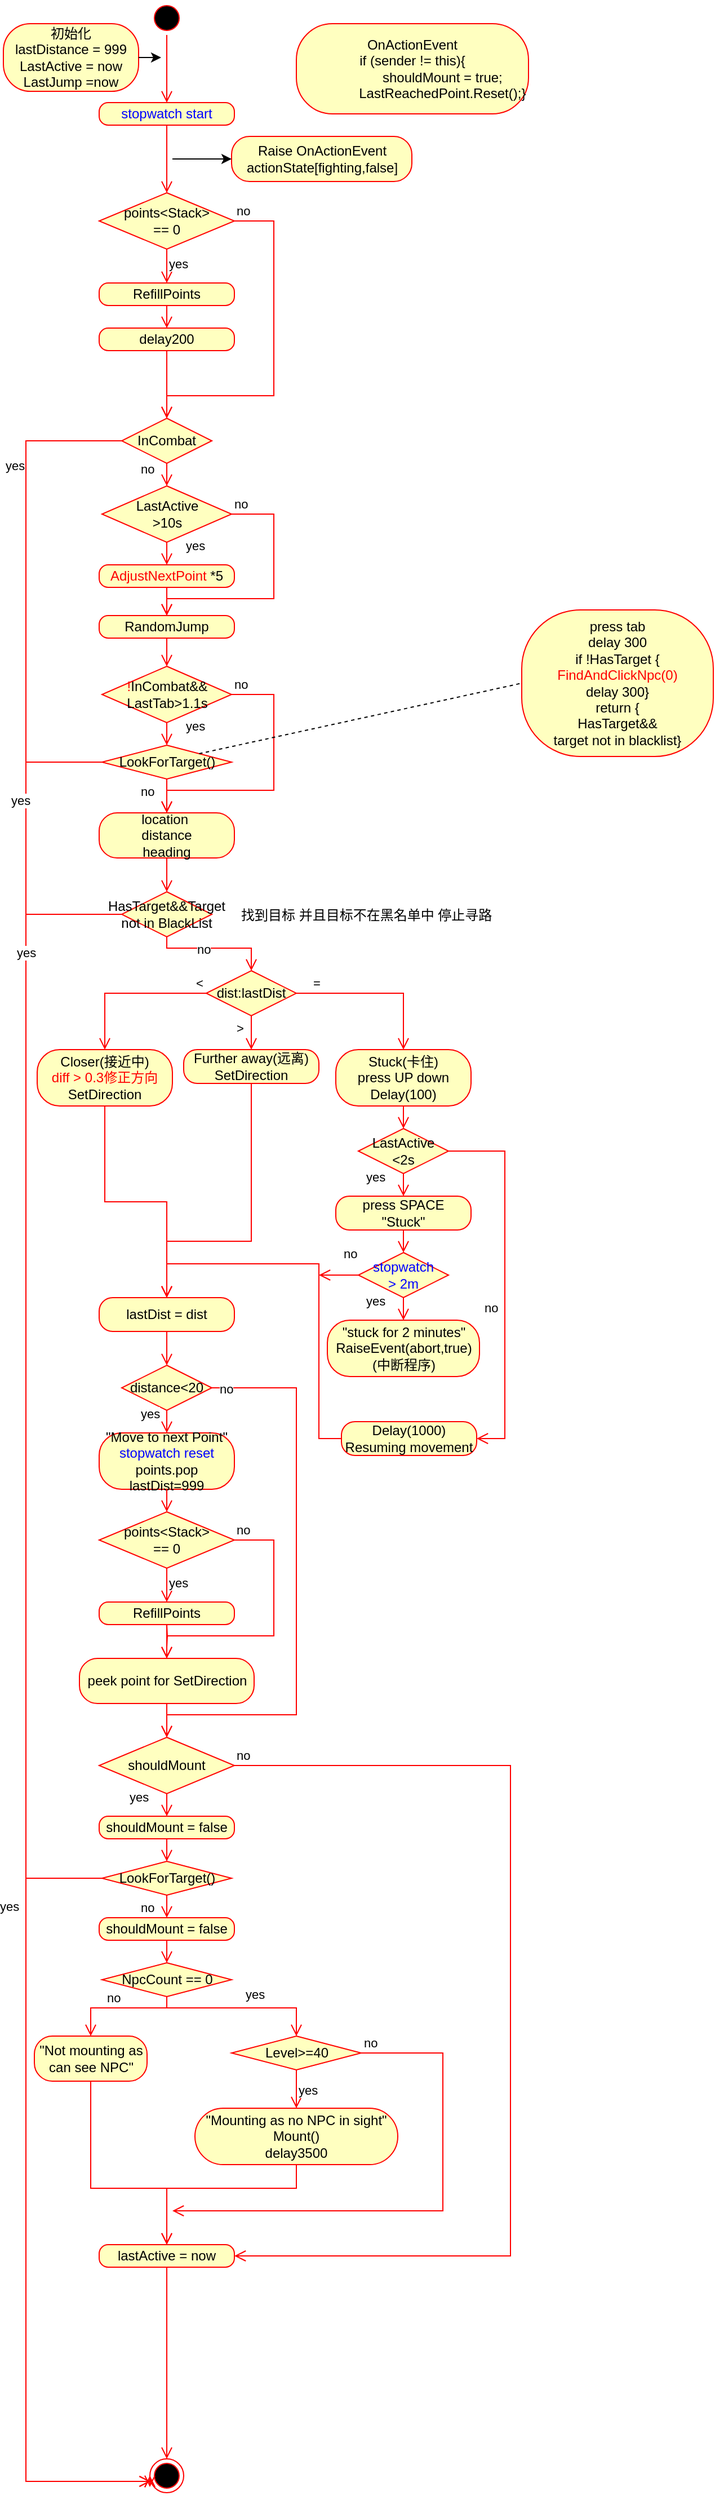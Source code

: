 <mxfile version="20.0.4" type="github">
  <diagram id="ruUxDeCmxzIVBXVWe9Fw" name="Page-1">
    <mxGraphModel dx="1422" dy="1931" grid="1" gridSize="10" guides="1" tooltips="1" connect="1" arrows="1" fold="1" page="1" pageScale="1" pageWidth="827" pageHeight="1169" math="0" shadow="0">
      <root>
        <mxCell id="0" />
        <mxCell id="1" parent="0" />
        <mxCell id="CKXDi1_KfP3rtoAK7Fg_-2" value="" style="ellipse;html=1;shape=startState;fillColor=#000000;strokeColor=#ff0000;" parent="1" vertex="1">
          <mxGeometry x="140" y="-140" width="30" height="30" as="geometry" />
        </mxCell>
        <mxCell id="CKXDi1_KfP3rtoAK7Fg_-3" value="" style="edgeStyle=orthogonalEdgeStyle;html=1;verticalAlign=bottom;endArrow=open;endSize=8;strokeColor=#ff0000;rounded=0;exitX=0.5;exitY=1;exitDx=0;exitDy=0;" parent="1" source="ZnrPJ7wRdeZ2f6bQmehd-1" edge="1">
          <mxGeometry relative="1" as="geometry">
            <mxPoint x="155" y="30" as="targetPoint" />
          </mxGeometry>
        </mxCell>
        <mxCell id="CKXDi1_KfP3rtoAK7Fg_-5" value="Raise&amp;nbsp;OnActionEvent&lt;br&gt;actionState[fighting,false]" style="rounded=1;whiteSpace=wrap;html=1;arcSize=40;fontColor=#000000;fillColor=#ffffc0;strokeColor=#ff0000;" parent="1" vertex="1">
          <mxGeometry x="212.5" y="-20" width="160" height="40" as="geometry" />
        </mxCell>
        <mxCell id="CKXDi1_KfP3rtoAK7Fg_-7" value="points&amp;lt;Stack&amp;gt; &lt;br&gt;== 0" style="rhombus;whiteSpace=wrap;html=1;fillColor=#ffffc0;strokeColor=#ff0000;" parent="1" vertex="1">
          <mxGeometry x="95" y="30" width="120" height="50" as="geometry" />
        </mxCell>
        <mxCell id="CKXDi1_KfP3rtoAK7Fg_-8" value="no" style="edgeStyle=orthogonalEdgeStyle;html=1;align=left;verticalAlign=bottom;endArrow=open;endSize=8;strokeColor=#ff0000;rounded=0;entryX=0.5;entryY=0;entryDx=0;entryDy=0;" parent="1" source="CKXDi1_KfP3rtoAK7Fg_-7" target="CKXDi1_KfP3rtoAK7Fg_-20" edge="1">
          <mxGeometry x="-1" relative="1" as="geometry">
            <mxPoint x="300" y="140" as="targetPoint" />
            <Array as="points">
              <mxPoint x="250" y="55" />
              <mxPoint x="250" y="210" />
              <mxPoint x="155" y="210" />
            </Array>
          </mxGeometry>
        </mxCell>
        <mxCell id="CKXDi1_KfP3rtoAK7Fg_-9" value="yes" style="edgeStyle=orthogonalEdgeStyle;html=1;align=left;verticalAlign=top;endArrow=open;endSize=8;strokeColor=#ff0000;rounded=0;entryX=0.5;entryY=0;entryDx=0;entryDy=0;" parent="1" source="CKXDi1_KfP3rtoAK7Fg_-7" target="CKXDi1_KfP3rtoAK7Fg_-10" edge="1">
          <mxGeometry x="-1" relative="1" as="geometry">
            <mxPoint x="155" y="140" as="targetPoint" />
          </mxGeometry>
        </mxCell>
        <mxCell id="CKXDi1_KfP3rtoAK7Fg_-10" value="RefillPoints" style="rounded=1;whiteSpace=wrap;html=1;arcSize=40;fontColor=#000000;fillColor=#ffffc0;strokeColor=#ff0000;" parent="1" vertex="1">
          <mxGeometry x="95" y="110" width="120" height="20" as="geometry" />
        </mxCell>
        <mxCell id="CKXDi1_KfP3rtoAK7Fg_-15" value="" style="edgeStyle=orthogonalEdgeStyle;html=1;verticalAlign=bottom;endArrow=open;endSize=8;strokeColor=#ff0000;rounded=0;entryX=0.5;entryY=0;entryDx=0;entryDy=0;entryPerimeter=0;exitX=0.5;exitY=1;exitDx=0;exitDy=0;" parent="1" source="ZnrPJ7wRdeZ2f6bQmehd-5" target="CKXDi1_KfP3rtoAK7Fg_-20" edge="1">
          <mxGeometry relative="1" as="geometry">
            <mxPoint x="155" y="220" as="targetPoint" />
            <mxPoint x="155" y="200" as="sourcePoint" />
          </mxGeometry>
        </mxCell>
        <mxCell id="CKXDi1_KfP3rtoAK7Fg_-20" value="InCombat" style="rhombus;whiteSpace=wrap;html=1;fillColor=#ffffc0;strokeColor=#ff0000;" parent="1" vertex="1">
          <mxGeometry x="115" y="230" width="80" height="40" as="geometry" />
        </mxCell>
        <mxCell id="CKXDi1_KfP3rtoAK7Fg_-21" value="no" style="edgeStyle=orthogonalEdgeStyle;html=1;align=left;verticalAlign=bottom;endArrow=open;endSize=8;strokeColor=#ff0000;rounded=0;entryX=0.5;entryY=0;entryDx=0;entryDy=0;" parent="1" source="CKXDi1_KfP3rtoAK7Fg_-20" target="CKXDi1_KfP3rtoAK7Fg_-24" edge="1">
          <mxGeometry x="0.333" y="-25" relative="1" as="geometry">
            <mxPoint x="290" y="330" as="targetPoint" />
            <Array as="points" />
            <mxPoint as="offset" />
          </mxGeometry>
        </mxCell>
        <mxCell id="CKXDi1_KfP3rtoAK7Fg_-22" value="yes" style="edgeStyle=orthogonalEdgeStyle;html=1;align=left;verticalAlign=top;endArrow=open;endSize=8;strokeColor=#ff0000;rounded=0;exitX=0;exitY=0.5;exitDx=0;exitDy=0;" parent="1" source="CKXDi1_KfP3rtoAK7Fg_-20" target="CKXDi1_KfP3rtoAK7Fg_-23" edge="1">
          <mxGeometry x="-0.907" y="-20" relative="1" as="geometry">
            <mxPoint x="50" y="230" as="targetPoint" />
            <Array as="points">
              <mxPoint x="30" y="250" />
              <mxPoint x="30" y="2060" />
            </Array>
            <mxPoint as="offset" />
          </mxGeometry>
        </mxCell>
        <mxCell id="CKXDi1_KfP3rtoAK7Fg_-23" value="" style="ellipse;html=1;shape=endState;fillColor=#000000;strokeColor=#ff0000;" parent="1" vertex="1">
          <mxGeometry x="140" y="2040" width="30" height="30" as="geometry" />
        </mxCell>
        <mxCell id="CKXDi1_KfP3rtoAK7Fg_-24" value="LastActive&lt;br&gt;&amp;gt;10s" style="rhombus;whiteSpace=wrap;html=1;fillColor=#ffffc0;strokeColor=#ff0000;" parent="1" vertex="1">
          <mxGeometry x="97.5" y="290" width="115" height="50" as="geometry" />
        </mxCell>
        <mxCell id="CKXDi1_KfP3rtoAK7Fg_-27" value="&lt;font color=&quot;#ff0000&quot;&gt;AdjustNextPoint&lt;/font&gt; *5" style="rounded=1;whiteSpace=wrap;html=1;arcSize=40;fontColor=#000000;fillColor=#ffffc0;strokeColor=#ff0000;" parent="1" vertex="1">
          <mxGeometry x="95" y="360" width="120" height="20" as="geometry" />
        </mxCell>
        <mxCell id="CKXDi1_KfP3rtoAK7Fg_-29" value="RandomJump" style="rounded=1;whiteSpace=wrap;html=1;arcSize=40;fontColor=#000000;fillColor=#ffffc0;strokeColor=#ff0000;" parent="1" vertex="1">
          <mxGeometry x="95" y="405" width="120" height="20" as="geometry" />
        </mxCell>
        <mxCell id="CKXDi1_KfP3rtoAK7Fg_-30" value="" style="edgeStyle=orthogonalEdgeStyle;html=1;verticalAlign=bottom;endArrow=open;endSize=8;strokeColor=#ff0000;rounded=0;entryX=0.5;entryY=0;entryDx=0;entryDy=0;exitX=0.5;exitY=1;exitDx=0;exitDy=0;" parent="1" source="CKXDi1_KfP3rtoAK7Fg_-27" target="CKXDi1_KfP3rtoAK7Fg_-29" edge="1">
          <mxGeometry relative="1" as="geometry">
            <mxPoint x="165" y="370" as="targetPoint" />
            <mxPoint x="165" y="350" as="sourcePoint" />
          </mxGeometry>
        </mxCell>
        <mxCell id="CKXDi1_KfP3rtoAK7Fg_-31" value="&lt;font color=&quot;#ff0000&quot;&gt;!&lt;/font&gt;InCombat&amp;amp;&amp;amp;&lt;br&gt;LastTab&amp;gt;1.1s" style="rhombus;whiteSpace=wrap;html=1;fillColor=#ffffc0;strokeColor=#ff0000;" parent="1" vertex="1">
          <mxGeometry x="97.5" y="450" width="115" height="50" as="geometry" />
        </mxCell>
        <mxCell id="CKXDi1_KfP3rtoAK7Fg_-33" value="" style="edgeStyle=orthogonalEdgeStyle;html=1;verticalAlign=bottom;endArrow=open;endSize=8;strokeColor=#ff0000;rounded=0;entryX=0.5;entryY=0;entryDx=0;entryDy=0;exitX=0.5;exitY=1;exitDx=0;exitDy=0;" parent="1" source="CKXDi1_KfP3rtoAK7Fg_-29" target="CKXDi1_KfP3rtoAK7Fg_-31" edge="1">
          <mxGeometry relative="1" as="geometry">
            <mxPoint x="165" y="415" as="targetPoint" />
            <mxPoint x="165" y="390" as="sourcePoint" />
          </mxGeometry>
        </mxCell>
        <mxCell id="CKXDi1_KfP3rtoAK7Fg_-35" value="HasTarget&amp;amp;&amp;amp;Target not in BlackList" style="rhombus;whiteSpace=wrap;html=1;fillColor=#ffffc0;strokeColor=#ff0000;" parent="1" vertex="1">
          <mxGeometry x="115" y="650" width="80" height="40" as="geometry" />
        </mxCell>
        <mxCell id="CKXDi1_KfP3rtoAK7Fg_-36" value="yes" style="edgeStyle=orthogonalEdgeStyle;html=1;align=left;verticalAlign=top;endArrow=open;endSize=8;strokeColor=#ff0000;rounded=0;exitX=0;exitY=0.5;exitDx=0;exitDy=0;entryX=0;entryY=0.5;entryDx=0;entryDy=0;" parent="1" source="CKXDi1_KfP3rtoAK7Fg_-35" target="CKXDi1_KfP3rtoAK7Fg_-23" edge="1">
          <mxGeometry x="-0.867" y="-10" relative="1" as="geometry">
            <mxPoint x="140" y="805" as="targetPoint" />
            <mxPoint x="125" y="250" as="sourcePoint" />
            <Array as="points">
              <mxPoint x="30" y="670" />
              <mxPoint x="30" y="2060" />
              <mxPoint x="140" y="2060" />
            </Array>
            <mxPoint as="offset" />
          </mxGeometry>
        </mxCell>
        <mxCell id="CKXDi1_KfP3rtoAK7Fg_-37" value="no" style="edgeStyle=orthogonalEdgeStyle;html=1;align=left;verticalAlign=bottom;endArrow=open;endSize=8;strokeColor=#ff0000;rounded=0;exitX=0.5;exitY=1;exitDx=0;exitDy=0;entryX=0.5;entryY=0;entryDx=0;entryDy=0;" parent="1" source="CKXDi1_KfP3rtoAK7Fg_-35" target="CKXDi1_KfP3rtoAK7Fg_-47" edge="1">
          <mxGeometry x="-0.333" y="-10" relative="1" as="geometry">
            <mxPoint x="230" y="710" as="targetPoint" />
            <mxPoint x="225" y="135" as="sourcePoint" />
            <Array as="points">
              <mxPoint x="155" y="700" />
              <mxPoint x="230" y="700" />
            </Array>
            <mxPoint as="offset" />
          </mxGeometry>
        </mxCell>
        <mxCell id="CKXDi1_KfP3rtoAK7Fg_-38" value="location&amp;nbsp;&lt;br&gt;distance&lt;br&gt;heading" style="rounded=1;whiteSpace=wrap;html=1;arcSize=40;fontColor=#000000;fillColor=#ffffc0;strokeColor=#ff0000;" parent="1" vertex="1">
          <mxGeometry x="95" y="580" width="120" height="40" as="geometry" />
        </mxCell>
        <mxCell id="CKXDi1_KfP3rtoAK7Fg_-40" value="" style="edgeStyle=orthogonalEdgeStyle;html=1;verticalAlign=bottom;endArrow=open;endSize=8;strokeColor=#ff0000;rounded=0;entryX=0.5;entryY=0;entryDx=0;entryDy=0;exitX=0.5;exitY=1;exitDx=0;exitDy=0;" parent="1" source="CKXDi1_KfP3rtoAK7Fg_-38" target="CKXDi1_KfP3rtoAK7Fg_-35" edge="1">
          <mxGeometry relative="1" as="geometry">
            <mxPoint x="175" y="540" as="targetPoint" />
            <mxPoint x="175" y="520" as="sourcePoint" />
          </mxGeometry>
        </mxCell>
        <mxCell id="CKXDi1_KfP3rtoAK7Fg_-41" value="" style="endArrow=classic;html=1;rounded=0;entryX=0;entryY=0.5;entryDx=0;entryDy=0;" parent="1" target="CKXDi1_KfP3rtoAK7Fg_-5" edge="1">
          <mxGeometry width="50" height="50" relative="1" as="geometry">
            <mxPoint x="160" as="sourcePoint" />
            <mxPoint x="560" y="100" as="targetPoint" />
            <Array as="points">
              <mxPoint x="170" />
            </Array>
          </mxGeometry>
        </mxCell>
        <mxCell id="CKXDi1_KfP3rtoAK7Fg_-42" value="初始化&lt;br&gt;lastDistance = 999&lt;br&gt;LastActive = now&lt;br&gt;LastJump =now" style="rounded=1;whiteSpace=wrap;html=1;arcSize=40;fontColor=#000000;fillColor=#ffffc0;strokeColor=#ff0000;" parent="1" vertex="1">
          <mxGeometry x="10" y="-120" width="120" height="60" as="geometry" />
        </mxCell>
        <mxCell id="CKXDi1_KfP3rtoAK7Fg_-43" value="" style="endArrow=classic;html=1;rounded=0;exitX=1;exitY=0.5;exitDx=0;exitDy=0;" parent="1" source="CKXDi1_KfP3rtoAK7Fg_-42" edge="1">
          <mxGeometry width="50" height="50" relative="1" as="geometry">
            <mxPoint x="170" as="sourcePoint" />
            <mxPoint x="150" y="-90" as="targetPoint" />
          </mxGeometry>
        </mxCell>
        <mxCell id="CKXDi1_KfP3rtoAK7Fg_-44" value="Further away(远离)&lt;br&gt;SetDirection" style="rounded=1;whiteSpace=wrap;html=1;arcSize=40;fontColor=#000000;fillColor=#ffffc0;strokeColor=#ff0000;" parent="1" vertex="1">
          <mxGeometry x="170" y="790" width="120" height="30" as="geometry" />
        </mxCell>
        <mxCell id="CKXDi1_KfP3rtoAK7Fg_-47" value="dist:lastDist" style="rhombus;whiteSpace=wrap;html=1;fillColor=#ffffc0;strokeColor=#ff0000;" parent="1" vertex="1">
          <mxGeometry x="190" y="720" width="80" height="40" as="geometry" />
        </mxCell>
        <mxCell id="CKXDi1_KfP3rtoAK7Fg_-48" value="&amp;gt;" style="edgeStyle=orthogonalEdgeStyle;html=1;align=left;verticalAlign=bottom;endArrow=open;endSize=8;strokeColor=#ff0000;rounded=0;exitX=0.5;exitY=1;exitDx=0;exitDy=0;" parent="1" source="CKXDi1_KfP3rtoAK7Fg_-47" edge="1">
          <mxGeometry x="0.333" y="-15" relative="1" as="geometry">
            <mxPoint x="230" y="790" as="targetPoint" />
            <mxPoint x="240" y="700" as="sourcePoint" />
            <Array as="points">
              <mxPoint x="230" y="790" />
              <mxPoint x="230" y="790" />
            </Array>
            <mxPoint as="offset" />
          </mxGeometry>
        </mxCell>
        <mxCell id="CKXDi1_KfP3rtoAK7Fg_-49" value="=" style="edgeStyle=orthogonalEdgeStyle;html=1;align=left;verticalAlign=bottom;endArrow=open;endSize=8;strokeColor=#ff0000;rounded=0;exitX=1;exitY=0.5;exitDx=0;exitDy=0;entryX=0.5;entryY=0;entryDx=0;entryDy=0;" parent="1" source="CKXDi1_KfP3rtoAK7Fg_-47" target="CKXDi1_KfP3rtoAK7Fg_-51" edge="1">
          <mxGeometry x="-0.818" relative="1" as="geometry">
            <mxPoint x="315" y="840" as="targetPoint" />
            <mxPoint x="240" y="770" as="sourcePoint" />
            <Array as="points">
              <mxPoint x="365" y="740" />
            </Array>
            <mxPoint as="offset" />
          </mxGeometry>
        </mxCell>
        <mxCell id="CKXDi1_KfP3rtoAK7Fg_-51" value="Stuck(卡住)&lt;br&gt;press UP down&lt;br&gt;Delay(100)" style="rounded=1;whiteSpace=wrap;html=1;arcSize=40;fontColor=#000000;fillColor=#ffffc0;strokeColor=#ff0000;" parent="1" vertex="1">
          <mxGeometry x="305" y="790" width="120" height="50" as="geometry" />
        </mxCell>
        <mxCell id="CKXDi1_KfP3rtoAK7Fg_-52" value="LastActive&lt;br&gt;&amp;lt;2s" style="rhombus;whiteSpace=wrap;html=1;fillColor=#ffffc0;strokeColor=#ff0000;" parent="1" vertex="1">
          <mxGeometry x="325" y="860" width="80" height="40" as="geometry" />
        </mxCell>
        <mxCell id="CKXDi1_KfP3rtoAK7Fg_-54" value="yes" style="edgeStyle=orthogonalEdgeStyle;html=1;align=left;verticalAlign=top;endArrow=open;endSize=8;strokeColor=#ff0000;rounded=0;exitX=0.5;exitY=1;exitDx=0;exitDy=0;entryX=0.5;entryY=0;entryDx=0;entryDy=0;" parent="1" source="CKXDi1_KfP3rtoAK7Fg_-52" target="CKXDi1_KfP3rtoAK7Fg_-55" edge="1">
          <mxGeometry x="-1" y="-36" relative="1" as="geometry">
            <mxPoint x="225" y="1065" as="targetPoint" />
            <mxPoint x="200" y="680" as="sourcePoint" />
            <Array as="points" />
            <mxPoint x="1" y="-10" as="offset" />
          </mxGeometry>
        </mxCell>
        <mxCell id="CKXDi1_KfP3rtoAK7Fg_-55" value="press SPACE&lt;br&gt;&quot;Stuck&quot;" style="rounded=1;whiteSpace=wrap;html=1;arcSize=40;fontColor=#000000;fillColor=#ffffc0;strokeColor=#ff0000;" parent="1" vertex="1">
          <mxGeometry x="305" y="920" width="120" height="30" as="geometry" />
        </mxCell>
        <mxCell id="CKXDi1_KfP3rtoAK7Fg_-57" value="Delay(1000)&lt;br&gt;Resuming movement" style="rounded=1;whiteSpace=wrap;html=1;arcSize=40;fontColor=#000000;fillColor=#ffffc0;strokeColor=#ff0000;" parent="1" vertex="1">
          <mxGeometry x="310" y="1120" width="120" height="30" as="geometry" />
        </mxCell>
        <mxCell id="CKXDi1_KfP3rtoAK7Fg_-58" value="no" style="edgeStyle=orthogonalEdgeStyle;html=1;align=left;verticalAlign=bottom;endArrow=open;endSize=8;strokeColor=#ff0000;rounded=0;entryX=1;entryY=0.5;entryDx=0;entryDy=0;exitX=1;exitY=0.5;exitDx=0;exitDy=0;" parent="1" source="CKXDi1_KfP3rtoAK7Fg_-52" target="CKXDi1_KfP3rtoAK7Fg_-57" edge="1">
          <mxGeometry x="0.198" y="-20" relative="1" as="geometry">
            <mxPoint x="455" y="970" as="targetPoint" />
            <mxPoint x="410" y="880" as="sourcePoint" />
            <Array as="points">
              <mxPoint x="455" y="880" />
              <mxPoint x="455" y="1135" />
            </Array>
            <mxPoint as="offset" />
          </mxGeometry>
        </mxCell>
        <mxCell id="CKXDi1_KfP3rtoAK7Fg_-59" value="&amp;lt;" style="edgeStyle=orthogonalEdgeStyle;html=1;align=left;verticalAlign=bottom;endArrow=open;endSize=8;strokeColor=#ff0000;rounded=0;exitX=0;exitY=0.5;exitDx=0;exitDy=0;entryX=0.5;entryY=0;entryDx=0;entryDy=0;" parent="1" source="CKXDi1_KfP3rtoAK7Fg_-47" target="CKXDi1_KfP3rtoAK7Fg_-60" edge="1">
          <mxGeometry x="-0.844" relative="1" as="geometry">
            <mxPoint x="120" y="780" as="targetPoint" />
            <mxPoint x="280" y="750" as="sourcePoint" />
            <Array as="points">
              <mxPoint x="100" y="740" />
            </Array>
            <mxPoint as="offset" />
          </mxGeometry>
        </mxCell>
        <mxCell id="CKXDi1_KfP3rtoAK7Fg_-60" value="Closer(接近中)&lt;br&gt;&lt;font color=&quot;#ff0000&quot;&gt;diff &amp;gt; 0.3修正方向&lt;/font&gt;&lt;br&gt;SetDirection" style="rounded=1;whiteSpace=wrap;html=1;arcSize=40;fontColor=#000000;fillColor=#ffffc0;strokeColor=#ff0000;" parent="1" vertex="1">
          <mxGeometry x="40" y="790" width="120" height="50" as="geometry" />
        </mxCell>
        <mxCell id="CKXDi1_KfP3rtoAK7Fg_-61" value="lastDist =&amp;nbsp;dist" style="rounded=1;whiteSpace=wrap;html=1;arcSize=40;fontColor=#000000;fillColor=#ffffc0;strokeColor=#ff0000;" parent="1" vertex="1">
          <mxGeometry x="95" y="1010" width="120" height="30" as="geometry" />
        </mxCell>
        <mxCell id="CKXDi1_KfP3rtoAK7Fg_-64" value="" style="edgeStyle=orthogonalEdgeStyle;html=1;verticalAlign=bottom;endArrow=open;endSize=8;strokeColor=#ff0000;rounded=0;fontColor=#FF0000;exitX=0.5;exitY=1;exitDx=0;exitDy=0;entryX=0.5;entryY=0;entryDx=0;entryDy=0;" parent="1" source="CKXDi1_KfP3rtoAK7Fg_-60" target="CKXDi1_KfP3rtoAK7Fg_-61" edge="1">
          <mxGeometry relative="1" as="geometry">
            <mxPoint x="340" y="1140" as="targetPoint" />
            <mxPoint x="340" y="1070" as="sourcePoint" />
          </mxGeometry>
        </mxCell>
        <mxCell id="CKXDi1_KfP3rtoAK7Fg_-65" value="" style="edgeStyle=orthogonalEdgeStyle;html=1;verticalAlign=bottom;endArrow=open;endSize=8;strokeColor=#ff0000;rounded=0;fontColor=#FF0000;exitX=0.5;exitY=1;exitDx=0;exitDy=0;entryX=0.5;entryY=0;entryDx=0;entryDy=0;" parent="1" source="CKXDi1_KfP3rtoAK7Fg_-44" target="CKXDi1_KfP3rtoAK7Fg_-61" edge="1">
          <mxGeometry relative="1" as="geometry">
            <mxPoint x="350" y="1150" as="targetPoint" />
            <mxPoint x="350" y="1080" as="sourcePoint" />
            <Array as="points">
              <mxPoint x="230" y="960" />
              <mxPoint x="155" y="960" />
            </Array>
          </mxGeometry>
        </mxCell>
        <mxCell id="CKXDi1_KfP3rtoAK7Fg_-66" value="" style="edgeStyle=orthogonalEdgeStyle;html=1;verticalAlign=bottom;endArrow=open;endSize=8;strokeColor=#ff0000;rounded=0;fontColor=#FF0000;exitX=0;exitY=0.5;exitDx=0;exitDy=0;" parent="1" source="CKXDi1_KfP3rtoAK7Fg_-57" target="CKXDi1_KfP3rtoAK7Fg_-61" edge="1">
          <mxGeometry relative="1" as="geometry">
            <mxPoint x="170" y="980" as="targetPoint" />
            <mxPoint x="360" y="1090" as="sourcePoint" />
            <Array as="points">
              <mxPoint x="290" y="1135" />
              <mxPoint x="290" y="980" />
              <mxPoint x="155" y="980" />
            </Array>
          </mxGeometry>
        </mxCell>
        <mxCell id="CKXDi1_KfP3rtoAK7Fg_-68" value="&quot;Move to next Point&quot;&lt;br&gt;&lt;font color=&quot;#0000ff&quot;&gt;stopwatch reset&lt;/font&gt;&lt;br&gt;points.pop&lt;br&gt;lastDist=999" style="rounded=1;whiteSpace=wrap;html=1;arcSize=40;fontColor=#000000;fillColor=#ffffc0;strokeColor=#ff0000;" parent="1" vertex="1">
          <mxGeometry x="95" y="1130" width="120" height="50" as="geometry" />
        </mxCell>
        <mxCell id="HTAWQPIuiPFo6x15-_HH-1" value="distance&amp;lt;20" style="rhombus;whiteSpace=wrap;html=1;fillColor=#ffffc0;strokeColor=#ff0000;" parent="1" vertex="1">
          <mxGeometry x="115" y="1070" width="80" height="40" as="geometry" />
        </mxCell>
        <mxCell id="HTAWQPIuiPFo6x15-_HH-3" value="yes" style="edgeStyle=orthogonalEdgeStyle;html=1;align=left;verticalAlign=top;endArrow=open;endSize=8;strokeColor=#ff0000;rounded=0;exitX=0.5;exitY=1;exitDx=0;exitDy=0;entryX=0.5;entryY=0;entryDx=0;entryDy=0;" parent="1" source="HTAWQPIuiPFo6x15-_HH-1" target="CKXDi1_KfP3rtoAK7Fg_-68" edge="1">
          <mxGeometry x="-1" y="-27" relative="1" as="geometry">
            <mxPoint x="152.5" y="1335" as="targetPoint" />
            <mxPoint x="125" y="680" as="sourcePoint" />
            <Array as="points">
              <mxPoint x="155" y="1120" />
              <mxPoint x="155" y="1120" />
            </Array>
            <mxPoint x="2" y="-10" as="offset" />
          </mxGeometry>
        </mxCell>
        <mxCell id="HTAWQPIuiPFo6x15-_HH-4" value="" style="edgeStyle=orthogonalEdgeStyle;html=1;verticalAlign=bottom;endArrow=open;endSize=8;strokeColor=#ff0000;rounded=0;fontColor=#FF0000;exitX=0.5;exitY=1;exitDx=0;exitDy=0;entryX=0.5;entryY=0;entryDx=0;entryDy=0;" parent="1" source="CKXDi1_KfP3rtoAK7Fg_-61" target="HTAWQPIuiPFo6x15-_HH-1" edge="1">
          <mxGeometry relative="1" as="geometry">
            <mxPoint x="165" y="1020" as="targetPoint" />
            <mxPoint x="240" y="830" as="sourcePoint" />
            <Array as="points">
              <mxPoint x="155" y="1060" />
              <mxPoint x="155" y="1060" />
            </Array>
          </mxGeometry>
        </mxCell>
        <mxCell id="HTAWQPIuiPFo6x15-_HH-5" value="no" style="edgeStyle=orthogonalEdgeStyle;html=1;align=left;verticalAlign=bottom;endArrow=open;endSize=8;strokeColor=#ff0000;rounded=0;exitX=1;exitY=0.5;exitDx=0;exitDy=0;entryX=0.5;entryY=0;entryDx=0;entryDy=0;" parent="1" source="HTAWQPIuiPFo6x15-_HH-1" target="ZnrPJ7wRdeZ2f6bQmehd-26" edge="1">
          <mxGeometry x="-0.982" y="-10" relative="1" as="geometry">
            <mxPoint x="220" y="1330" as="targetPoint" />
            <mxPoint x="409" y="894" as="sourcePoint" />
            <Array as="points">
              <mxPoint x="270" y="1090" />
              <mxPoint x="270" y="1380" />
              <mxPoint x="155" y="1380" />
            </Array>
            <mxPoint as="offset" />
          </mxGeometry>
        </mxCell>
        <mxCell id="HTAWQPIuiPFo6x15-_HH-6" value="points&amp;lt;Stack&amp;gt; &lt;br&gt;== 0" style="rhombus;whiteSpace=wrap;html=1;fillColor=#ffffc0;strokeColor=#ff0000;" parent="1" vertex="1">
          <mxGeometry x="95" y="1200" width="120" height="50" as="geometry" />
        </mxCell>
        <mxCell id="HTAWQPIuiPFo6x15-_HH-7" value="no" style="edgeStyle=orthogonalEdgeStyle;html=1;align=left;verticalAlign=bottom;endArrow=open;endSize=8;strokeColor=#ff0000;rounded=0;startArrow=none;exitX=1;exitY=0.5;exitDx=0;exitDy=0;" parent="1" source="HTAWQPIuiPFo6x15-_HH-6" edge="1">
          <mxGeometry x="-1" relative="1" as="geometry">
            <mxPoint x="155" y="1330" as="targetPoint" />
            <Array as="points">
              <mxPoint x="250" y="1225" />
              <mxPoint x="250" y="1310" />
            </Array>
            <mxPoint x="220" y="1220" as="sourcePoint" />
          </mxGeometry>
        </mxCell>
        <mxCell id="HTAWQPIuiPFo6x15-_HH-8" value="yes" style="edgeStyle=orthogonalEdgeStyle;html=1;align=left;verticalAlign=top;endArrow=open;endSize=8;strokeColor=#ff0000;rounded=0;entryX=0.5;entryY=0;entryDx=0;entryDy=0;" parent="1" source="HTAWQPIuiPFo6x15-_HH-6" target="HTAWQPIuiPFo6x15-_HH-9" edge="1">
          <mxGeometry x="-1" relative="1" as="geometry">
            <mxPoint x="157.5" y="1310" as="targetPoint" />
          </mxGeometry>
        </mxCell>
        <mxCell id="HTAWQPIuiPFo6x15-_HH-9" value="RefillPoints" style="rounded=1;whiteSpace=wrap;html=1;arcSize=40;fontColor=#000000;fillColor=#ffffc0;strokeColor=#ff0000;" parent="1" vertex="1">
          <mxGeometry x="95" y="1280" width="120" height="20" as="geometry" />
        </mxCell>
        <mxCell id="HTAWQPIuiPFo6x15-_HH-10" value="" style="edgeStyle=orthogonalEdgeStyle;html=1;verticalAlign=bottom;endArrow=open;endSize=8;strokeColor=#ff0000;rounded=0;fontColor=#FF0000;exitX=0.5;exitY=1;exitDx=0;exitDy=0;entryX=0.5;entryY=0;entryDx=0;entryDy=0;" parent="1" source="CKXDi1_KfP3rtoAK7Fg_-68" target="HTAWQPIuiPFo6x15-_HH-6" edge="1">
          <mxGeometry relative="1" as="geometry">
            <mxPoint x="154.5" y="1210" as="targetPoint" />
            <mxPoint x="154.5" y="1180" as="sourcePoint" />
            <Array as="points">
              <mxPoint x="155" y="1200" />
              <mxPoint x="155" y="1200" />
            </Array>
          </mxGeometry>
        </mxCell>
        <mxCell id="HTAWQPIuiPFo6x15-_HH-11" value="lastActive = now" style="rounded=1;whiteSpace=wrap;html=1;arcSize=40;fontColor=#000000;fillColor=#ffffc0;strokeColor=#ff0000;" parent="1" vertex="1">
          <mxGeometry x="95" y="1850" width="120" height="20" as="geometry" />
        </mxCell>
        <mxCell id="HTAWQPIuiPFo6x15-_HH-13" value="peek point for SetDirection" style="rounded=1;whiteSpace=wrap;html=1;arcSize=40;fontColor=#000000;fillColor=#ffffc0;strokeColor=#ff0000;" parent="1" vertex="1">
          <mxGeometry x="77.5" y="1330" width="155" height="40" as="geometry" />
        </mxCell>
        <mxCell id="u_6vggPgkST0EcEu8lMY-1" value="找到目标 并且目标不在黑名单中 停止寻路" style="text;strokeColor=none;fillColor=none;align=left;verticalAlign=top;spacingLeft=4;spacingRight=4;overflow=hidden;rotatable=0;points=[[0,0.5],[1,0.5]];portConstraint=eastwest;" parent="1" vertex="1">
          <mxGeometry x="215" y="657" width="235" height="26" as="geometry" />
        </mxCell>
        <mxCell id="ZnrPJ7wRdeZ2f6bQmehd-1" value="&lt;font color=&quot;#0000ff&quot;&gt;stopwatch start&lt;/font&gt;" style="rounded=1;whiteSpace=wrap;html=1;arcSize=40;fontColor=#000000;fillColor=#ffffc0;strokeColor=#ff0000;" parent="1" vertex="1">
          <mxGeometry x="95" y="-50" width="120" height="20" as="geometry" />
        </mxCell>
        <mxCell id="ZnrPJ7wRdeZ2f6bQmehd-2" value="" style="edgeStyle=orthogonalEdgeStyle;html=1;verticalAlign=bottom;endArrow=open;endSize=8;strokeColor=#ff0000;rounded=0;exitX=0.5;exitY=1;exitDx=0;exitDy=0;entryX=0.5;entryY=0;entryDx=0;entryDy=0;" parent="1" source="CKXDi1_KfP3rtoAK7Fg_-2" target="ZnrPJ7wRdeZ2f6bQmehd-1" edge="1">
          <mxGeometry relative="1" as="geometry">
            <mxPoint x="155" y="20" as="targetPoint" />
            <mxPoint x="165" y="50" as="sourcePoint" />
          </mxGeometry>
        </mxCell>
        <mxCell id="ZnrPJ7wRdeZ2f6bQmehd-3" value="yes" style="edgeStyle=orthogonalEdgeStyle;html=1;align=left;verticalAlign=top;endArrow=open;endSize=8;strokeColor=#ff0000;rounded=0;entryX=0.5;entryY=0;entryDx=0;entryDy=0;exitX=0.5;exitY=1;exitDx=0;exitDy=0;" parent="1" source="CKXDi1_KfP3rtoAK7Fg_-24" target="CKXDi1_KfP3rtoAK7Fg_-27" edge="1">
          <mxGeometry x="-1" y="18" relative="1" as="geometry">
            <mxPoint x="165" y="190" as="targetPoint" />
            <mxPoint x="340" y="260" as="sourcePoint" />
            <Array as="points" />
            <mxPoint x="-3" y="-10" as="offset" />
          </mxGeometry>
        </mxCell>
        <mxCell id="ZnrPJ7wRdeZ2f6bQmehd-4" value="no" style="edgeStyle=orthogonalEdgeStyle;html=1;align=left;verticalAlign=bottom;endArrow=open;endSize=8;strokeColor=#ff0000;rounded=0;exitX=1;exitY=0.5;exitDx=0;exitDy=0;entryX=0.5;entryY=0;entryDx=0;entryDy=0;" parent="1" source="CKXDi1_KfP3rtoAK7Fg_-24" target="CKXDi1_KfP3rtoAK7Fg_-29" edge="1">
          <mxGeometry x="-1" relative="1" as="geometry">
            <mxPoint x="155" y="400" as="targetPoint" />
            <Array as="points">
              <mxPoint x="250" y="315" />
              <mxPoint x="250" y="390" />
              <mxPoint x="155" y="390" />
            </Array>
            <mxPoint x="225" y="135" as="sourcePoint" />
          </mxGeometry>
        </mxCell>
        <mxCell id="ZnrPJ7wRdeZ2f6bQmehd-5" value="delay200" style="rounded=1;whiteSpace=wrap;html=1;arcSize=40;fontColor=#000000;fillColor=#ffffc0;strokeColor=#ff0000;" parent="1" vertex="1">
          <mxGeometry x="95" y="150" width="120" height="20" as="geometry" />
        </mxCell>
        <mxCell id="ZnrPJ7wRdeZ2f6bQmehd-6" value="" style="edgeStyle=orthogonalEdgeStyle;html=1;verticalAlign=bottom;endArrow=open;endSize=8;strokeColor=#ff0000;rounded=0;exitX=0.5;exitY=1;exitDx=0;exitDy=0;" parent="1" source="CKXDi1_KfP3rtoAK7Fg_-10" edge="1">
          <mxGeometry relative="1" as="geometry">
            <mxPoint x="155" y="150" as="targetPoint" />
            <mxPoint x="165" y="180" as="sourcePoint" />
          </mxGeometry>
        </mxCell>
        <mxCell id="ZnrPJ7wRdeZ2f6bQmehd-7" value="yes" style="edgeStyle=orthogonalEdgeStyle;html=1;align=left;verticalAlign=top;endArrow=open;endSize=8;strokeColor=#ff0000;rounded=0;entryX=0.5;entryY=0;entryDx=0;entryDy=0;exitX=0.5;exitY=1;exitDx=0;exitDy=0;" parent="1" source="CKXDi1_KfP3rtoAK7Fg_-31" edge="1">
          <mxGeometry x="-1" y="18" relative="1" as="geometry">
            <mxPoint x="155" y="520" as="targetPoint" />
            <mxPoint x="165" y="350" as="sourcePoint" />
            <Array as="points" />
            <mxPoint x="-3" y="-10" as="offset" />
          </mxGeometry>
        </mxCell>
        <mxCell id="ZnrPJ7wRdeZ2f6bQmehd-8" value="no" style="edgeStyle=orthogonalEdgeStyle;html=1;align=left;verticalAlign=bottom;endArrow=open;endSize=8;strokeColor=#ff0000;rounded=0;exitX=1;exitY=0.5;exitDx=0;exitDy=0;entryX=0.5;entryY=0;entryDx=0;entryDy=0;" parent="1" source="CKXDi1_KfP3rtoAK7Fg_-31" target="CKXDi1_KfP3rtoAK7Fg_-38" edge="1">
          <mxGeometry x="-1" relative="1" as="geometry">
            <mxPoint x="165" y="415" as="targetPoint" />
            <Array as="points">
              <mxPoint x="250" y="475" />
              <mxPoint x="250" y="560" />
              <mxPoint x="155" y="560" />
            </Array>
            <mxPoint x="222.5" y="325" as="sourcePoint" />
          </mxGeometry>
        </mxCell>
        <mxCell id="ZnrPJ7wRdeZ2f6bQmehd-9" value="press tab&lt;br&gt;delay 300&lt;br&gt;if !HasTarget {&lt;br&gt;&lt;font color=&quot;#ff0000&quot;&gt;FindAndClickNpc(0)&lt;/font&gt;&lt;br&gt;delay 300}&lt;br&gt;return {&lt;br&gt;HasTarget&amp;amp;&amp;amp;&lt;br&gt;target not in blacklist}" style="rounded=1;whiteSpace=wrap;html=1;arcSize=40;fontColor=#000000;fillColor=#ffffc0;strokeColor=#ff0000;" parent="1" vertex="1">
          <mxGeometry x="470" y="400" width="170" height="130" as="geometry" />
        </mxCell>
        <mxCell id="ZnrPJ7wRdeZ2f6bQmehd-10" value="LookForTarget()" style="rhombus;whiteSpace=wrap;html=1;fillColor=#ffffc0;strokeColor=#ff0000;" parent="1" vertex="1">
          <mxGeometry x="97.5" y="520" width="115" height="30" as="geometry" />
        </mxCell>
        <mxCell id="ZnrPJ7wRdeZ2f6bQmehd-12" value="" style="endArrow=none;dashed=1;html=1;rounded=0;fontColor=#FF0000;exitX=1;exitY=0;exitDx=0;exitDy=0;entryX=0;entryY=0.5;entryDx=0;entryDy=0;" parent="1" source="ZnrPJ7wRdeZ2f6bQmehd-10" target="ZnrPJ7wRdeZ2f6bQmehd-9" edge="1">
          <mxGeometry width="50" height="50" relative="1" as="geometry">
            <mxPoint x="400" y="600" as="sourcePoint" />
            <mxPoint x="450" y="550" as="targetPoint" />
          </mxGeometry>
        </mxCell>
        <mxCell id="ZnrPJ7wRdeZ2f6bQmehd-13" value="yes" style="edgeStyle=orthogonalEdgeStyle;html=1;align=left;verticalAlign=top;endArrow=open;endSize=8;strokeColor=#ff0000;rounded=0;entryX=0;entryY=0.5;entryDx=0;entryDy=0;exitX=0;exitY=0.5;exitDx=0;exitDy=0;" parent="1" source="ZnrPJ7wRdeZ2f6bQmehd-10" target="CKXDi1_KfP3rtoAK7Fg_-23" edge="1">
          <mxGeometry x="-0.897" y="-15" relative="1" as="geometry">
            <mxPoint x="165" y="530" as="targetPoint" />
            <mxPoint x="165" y="510" as="sourcePoint" />
            <Array as="points">
              <mxPoint x="30" y="535" />
              <mxPoint x="30" y="2060" />
              <mxPoint x="140" y="2060" />
            </Array>
            <mxPoint as="offset" />
          </mxGeometry>
        </mxCell>
        <mxCell id="ZnrPJ7wRdeZ2f6bQmehd-14" value="no" style="edgeStyle=orthogonalEdgeStyle;html=1;align=left;verticalAlign=bottom;endArrow=open;endSize=8;strokeColor=#ff0000;rounded=0;exitX=0.5;exitY=1;exitDx=0;exitDy=0;entryX=0.5;entryY=0;entryDx=0;entryDy=0;" parent="1" source="ZnrPJ7wRdeZ2f6bQmehd-10" target="CKXDi1_KfP3rtoAK7Fg_-38" edge="1">
          <mxGeometry x="0.333" y="-25" relative="1" as="geometry">
            <mxPoint x="165" y="590" as="targetPoint" />
            <Array as="points">
              <mxPoint x="155" y="570" />
              <mxPoint x="155" y="570" />
            </Array>
            <mxPoint x="222.5" y="485" as="sourcePoint" />
            <mxPoint as="offset" />
          </mxGeometry>
        </mxCell>
        <mxCell id="ZnrPJ7wRdeZ2f6bQmehd-15" value="&lt;font color=&quot;#0000ff&quot;&gt;stopwatch &lt;br&gt;&amp;gt; 2m&lt;/font&gt;" style="rhombus;whiteSpace=wrap;html=1;fillColor=#ffffc0;strokeColor=#ff0000;" parent="1" vertex="1">
          <mxGeometry x="325" y="970" width="80" height="40" as="geometry" />
        </mxCell>
        <mxCell id="ZnrPJ7wRdeZ2f6bQmehd-17" value="" style="edgeStyle=orthogonalEdgeStyle;html=1;verticalAlign=bottom;endArrow=open;endSize=8;strokeColor=#ff0000;rounded=0;exitX=0.5;exitY=1;exitDx=0;exitDy=0;entryX=0.5;entryY=0;entryDx=0;entryDy=0;" parent="1" source="CKXDi1_KfP3rtoAK7Fg_-55" target="ZnrPJ7wRdeZ2f6bQmehd-15" edge="1">
          <mxGeometry relative="1" as="geometry">
            <mxPoint x="375" y="930" as="targetPoint" />
            <mxPoint x="375" y="910" as="sourcePoint" />
            <Array as="points" />
          </mxGeometry>
        </mxCell>
        <mxCell id="ZnrPJ7wRdeZ2f6bQmehd-18" value="" style="edgeStyle=orthogonalEdgeStyle;html=1;verticalAlign=bottom;endArrow=open;endSize=8;strokeColor=#ff0000;rounded=0;exitX=0.5;exitY=1;exitDx=0;exitDy=0;entryX=0.5;entryY=0;entryDx=0;entryDy=0;" parent="1" source="CKXDi1_KfP3rtoAK7Fg_-51" target="CKXDi1_KfP3rtoAK7Fg_-52" edge="1">
          <mxGeometry relative="1" as="geometry">
            <mxPoint x="375" y="980" as="targetPoint" />
            <mxPoint x="375" y="960" as="sourcePoint" />
            <Array as="points" />
          </mxGeometry>
        </mxCell>
        <mxCell id="ZnrPJ7wRdeZ2f6bQmehd-19" value="&quot;stuck for 2 minutes&quot;&lt;br&gt;RaiseEvent(abort,true)&lt;br&gt;(中断程序)" style="rounded=1;whiteSpace=wrap;html=1;arcSize=40;fontColor=#000000;fillColor=#ffffc0;strokeColor=#ff0000;" parent="1" vertex="1">
          <mxGeometry x="297.5" y="1030" width="135" height="50" as="geometry" />
        </mxCell>
        <mxCell id="ZnrPJ7wRdeZ2f6bQmehd-21" value="yes" style="edgeStyle=orthogonalEdgeStyle;html=1;align=left;verticalAlign=top;endArrow=open;endSize=8;strokeColor=#ff0000;rounded=0;exitX=0.5;exitY=1;exitDx=0;exitDy=0;entryX=0.5;entryY=0;entryDx=0;entryDy=0;" parent="1" source="ZnrPJ7wRdeZ2f6bQmehd-15" target="ZnrPJ7wRdeZ2f6bQmehd-19" edge="1">
          <mxGeometry x="-1" y="-36" relative="1" as="geometry">
            <mxPoint x="375" y="930" as="targetPoint" />
            <mxPoint x="375" y="910" as="sourcePoint" />
            <Array as="points" />
            <mxPoint x="1" y="-10" as="offset" />
          </mxGeometry>
        </mxCell>
        <mxCell id="ZnrPJ7wRdeZ2f6bQmehd-26" value="shouldMount" style="rhombus;whiteSpace=wrap;html=1;fillColor=#ffffc0;strokeColor=#ff0000;" parent="1" vertex="1">
          <mxGeometry x="95" y="1400" width="120" height="50" as="geometry" />
        </mxCell>
        <mxCell id="ZnrPJ7wRdeZ2f6bQmehd-27" value="LookForTarget()" style="rhombus;whiteSpace=wrap;html=1;fillColor=#ffffc0;strokeColor=#ff0000;" parent="1" vertex="1">
          <mxGeometry x="97.5" y="1510" width="115" height="30" as="geometry" />
        </mxCell>
        <mxCell id="ZnrPJ7wRdeZ2f6bQmehd-28" value="yes" style="edgeStyle=orthogonalEdgeStyle;html=1;align=left;verticalAlign=top;endArrow=open;endSize=8;strokeColor=#ff0000;rounded=0;exitX=0;exitY=0.5;exitDx=0;exitDy=0;" parent="1" source="ZnrPJ7wRdeZ2f6bQmehd-27" target="CKXDi1_KfP3rtoAK7Fg_-23" edge="1">
          <mxGeometry x="-0.778" y="-25" relative="1" as="geometry">
            <mxPoint x="165" y="1290" as="targetPoint" />
            <mxPoint x="165" y="1260" as="sourcePoint" />
            <Array as="points">
              <mxPoint x="30" y="1525" />
              <mxPoint x="30" y="2060" />
            </Array>
            <mxPoint as="offset" />
          </mxGeometry>
        </mxCell>
        <mxCell id="ZnrPJ7wRdeZ2f6bQmehd-30" value="shouldMount = false" style="rounded=1;whiteSpace=wrap;html=1;arcSize=40;fontColor=#000000;fillColor=#ffffc0;strokeColor=#ff0000;" parent="1" vertex="1">
          <mxGeometry x="95" y="1470" width="120" height="20" as="geometry" />
        </mxCell>
        <mxCell id="ZnrPJ7wRdeZ2f6bQmehd-31" value="yes" style="edgeStyle=orthogonalEdgeStyle;html=1;align=left;verticalAlign=top;endArrow=open;endSize=8;strokeColor=#ff0000;rounded=0;exitX=0.5;exitY=1;exitDx=0;exitDy=0;" parent="1" source="ZnrPJ7wRdeZ2f6bQmehd-26" edge="1">
          <mxGeometry x="-1" y="-36" relative="1" as="geometry">
            <mxPoint x="155" y="1470" as="targetPoint" />
            <mxPoint x="105" y="1545" as="sourcePoint" />
            <Array as="points">
              <mxPoint x="155" y="1470" />
              <mxPoint x="155" y="1470" />
            </Array>
            <mxPoint x="1" y="-10" as="offset" />
          </mxGeometry>
        </mxCell>
        <mxCell id="ZnrPJ7wRdeZ2f6bQmehd-32" value="no" style="edgeStyle=orthogonalEdgeStyle;html=1;align=left;verticalAlign=bottom;endArrow=open;endSize=8;strokeColor=#ff0000;rounded=0;startArrow=none;exitX=1;exitY=0.5;exitDx=0;exitDy=0;entryX=1;entryY=0.5;entryDx=0;entryDy=0;" parent="1" source="ZnrPJ7wRdeZ2f6bQmehd-26" target="HTAWQPIuiPFo6x15-_HH-11" edge="1">
          <mxGeometry x="-1" relative="1" as="geometry">
            <mxPoint x="242.5" y="1350" as="targetPoint" />
            <Array as="points">
              <mxPoint x="460" y="1425" />
              <mxPoint x="460" y="1860" />
            </Array>
            <mxPoint x="225" y="1235" as="sourcePoint" />
          </mxGeometry>
        </mxCell>
        <mxCell id="ZnrPJ7wRdeZ2f6bQmehd-35" value="shouldMount = false" style="rounded=1;whiteSpace=wrap;html=1;arcSize=40;fontColor=#000000;fillColor=#ffffc0;strokeColor=#ff0000;" parent="1" vertex="1">
          <mxGeometry x="95" y="1560" width="120" height="20" as="geometry" />
        </mxCell>
        <mxCell id="ZnrPJ7wRdeZ2f6bQmehd-38" value="no" style="edgeStyle=orthogonalEdgeStyle;html=1;align=left;verticalAlign=bottom;endArrow=open;endSize=8;strokeColor=#ff0000;rounded=0;startArrow=none;exitX=0.5;exitY=1;exitDx=0;exitDy=0;entryX=0.5;entryY=0;entryDx=0;entryDy=0;" parent="1" source="ZnrPJ7wRdeZ2f6bQmehd-27" target="ZnrPJ7wRdeZ2f6bQmehd-35" edge="1">
          <mxGeometry x="1" y="-25" relative="1" as="geometry">
            <mxPoint x="180" y="1640" as="targetPoint" />
            <Array as="points">
              <mxPoint x="155" y="1540" />
              <mxPoint x="155" y="1540" />
            </Array>
            <mxPoint x="225" y="1435" as="sourcePoint" />
            <mxPoint as="offset" />
          </mxGeometry>
        </mxCell>
        <mxCell id="ZnrPJ7wRdeZ2f6bQmehd-39" value="NpcCount == 0" style="rhombus;whiteSpace=wrap;html=1;fillColor=#ffffc0;strokeColor=#ff0000;" parent="1" vertex="1">
          <mxGeometry x="97.5" y="1600" width="115" height="30" as="geometry" />
        </mxCell>
        <mxCell id="ZnrPJ7wRdeZ2f6bQmehd-40" value="&quot;Not mounting as can see NPC&quot;" style="rounded=1;whiteSpace=wrap;html=1;arcSize=40;fontColor=#000000;fillColor=#ffffc0;strokeColor=#ff0000;" parent="1" vertex="1">
          <mxGeometry x="37.5" y="1665" width="100" height="40" as="geometry" />
        </mxCell>
        <mxCell id="ZnrPJ7wRdeZ2f6bQmehd-41" value="&quot;Mounting as no NPC in sight&quot;&lt;br&gt;Mount()&lt;br&gt;delay3500" style="rounded=1;whiteSpace=wrap;html=1;arcSize=50;fontColor=#000000;fillColor=#ffffc0;strokeColor=#ff0000;" parent="1" vertex="1">
          <mxGeometry x="180" y="1729" width="180" height="50" as="geometry" />
        </mxCell>
        <mxCell id="ZnrPJ7wRdeZ2f6bQmehd-42" value="yes" style="edgeStyle=orthogonalEdgeStyle;html=1;align=left;verticalAlign=top;endArrow=open;endSize=8;strokeColor=#ff0000;rounded=0;exitX=0.5;exitY=1;exitDx=0;exitDy=0;entryX=0.5;entryY=0;entryDx=0;entryDy=0;" parent="1" source="ZnrPJ7wRdeZ2f6bQmehd-39" target="Bf22gQ4gfad3mbST9XYb-4" edge="1">
          <mxGeometry x="0.035" y="25" relative="1" as="geometry">
            <mxPoint x="165" y="1480" as="targetPoint" />
            <mxPoint x="165" y="1460" as="sourcePoint" />
            <Array as="points">
              <mxPoint x="155" y="1640" />
              <mxPoint x="270" y="1640" />
              <mxPoint x="270" y="1650" />
            </Array>
            <mxPoint as="offset" />
          </mxGeometry>
        </mxCell>
        <mxCell id="ZnrPJ7wRdeZ2f6bQmehd-43" value="no" style="edgeStyle=orthogonalEdgeStyle;html=1;align=left;verticalAlign=bottom;endArrow=open;endSize=8;strokeColor=#ff0000;rounded=0;startArrow=none;exitX=0.5;exitY=1;exitDx=0;exitDy=0;entryX=0.5;entryY=0;entryDx=0;entryDy=0;" parent="1" source="ZnrPJ7wRdeZ2f6bQmehd-39" target="ZnrPJ7wRdeZ2f6bQmehd-40" edge="1">
          <mxGeometry x="0.268" relative="1" as="geometry">
            <mxPoint x="80" y="1660" as="targetPoint" />
            <Array as="points">
              <mxPoint x="155" y="1640" />
              <mxPoint x="88" y="1640" />
            </Array>
            <mxPoint x="165" y="1550" as="sourcePoint" />
            <mxPoint as="offset" />
          </mxGeometry>
        </mxCell>
        <mxCell id="ZnrPJ7wRdeZ2f6bQmehd-44" value="" style="edgeStyle=orthogonalEdgeStyle;html=1;verticalAlign=bottom;endArrow=open;endSize=8;strokeColor=#ff0000;rounded=0;fontColor=#FF0000;exitX=0.5;exitY=1;exitDx=0;exitDy=0;entryX=0.5;entryY=0;entryDx=0;entryDy=0;" parent="1" source="HTAWQPIuiPFo6x15-_HH-9" target="HTAWQPIuiPFo6x15-_HH-13" edge="1">
          <mxGeometry relative="1" as="geometry">
            <mxPoint x="165" y="1210" as="targetPoint" />
            <mxPoint x="165" y="1190" as="sourcePoint" />
            <Array as="points" />
          </mxGeometry>
        </mxCell>
        <mxCell id="ZnrPJ7wRdeZ2f6bQmehd-45" value="" style="edgeStyle=orthogonalEdgeStyle;html=1;align=left;verticalAlign=bottom;endArrow=none;endSize=8;strokeColor=#ff0000;rounded=0;exitX=0.5;exitY=1;exitDx=0;exitDy=0;entryX=0.5;entryY=0;entryDx=0;entryDy=0;" parent="1" edge="1">
          <mxGeometry x="-1" relative="1" as="geometry">
            <mxPoint x="155" y="1320" as="targetPoint" />
            <Array as="points" />
            <mxPoint x="155" y="1300" as="sourcePoint" />
          </mxGeometry>
        </mxCell>
        <mxCell id="ZnrPJ7wRdeZ2f6bQmehd-46" value="" style="edgeStyle=orthogonalEdgeStyle;html=1;verticalAlign=bottom;endArrow=open;endSize=8;strokeColor=#ff0000;rounded=0;fontColor=#FF0000;exitX=0.5;exitY=1;exitDx=0;exitDy=0;" parent="1" source="HTAWQPIuiPFo6x15-_HH-13" edge="1">
          <mxGeometry relative="1" as="geometry">
            <mxPoint x="155" y="1400" as="targetPoint" />
            <mxPoint x="165" y="1190" as="sourcePoint" />
            <Array as="points">
              <mxPoint x="155" y="1390" />
              <mxPoint x="155" y="1390" />
            </Array>
          </mxGeometry>
        </mxCell>
        <mxCell id="ZnrPJ7wRdeZ2f6bQmehd-47" value="" style="edgeStyle=orthogonalEdgeStyle;html=1;verticalAlign=bottom;endArrow=open;endSize=8;strokeColor=#ff0000;rounded=0;fontColor=#FF0000;exitX=0.5;exitY=1;exitDx=0;exitDy=0;entryX=0.5;entryY=0;entryDx=0;entryDy=0;" parent="1" source="ZnrPJ7wRdeZ2f6bQmehd-35" target="ZnrPJ7wRdeZ2f6bQmehd-39" edge="1">
          <mxGeometry relative="1" as="geometry">
            <mxPoint x="400" y="1260" as="targetPoint" />
            <mxPoint x="175" y="1200" as="sourcePoint" />
            <Array as="points">
              <mxPoint x="155" y="1600" />
              <mxPoint x="155" y="1600" />
            </Array>
          </mxGeometry>
        </mxCell>
        <mxCell id="ZnrPJ7wRdeZ2f6bQmehd-48" value="" style="edgeStyle=orthogonalEdgeStyle;html=1;verticalAlign=bottom;endArrow=open;endSize=8;strokeColor=#ff0000;rounded=0;fontColor=#FF0000;exitX=0.5;exitY=1;exitDx=0;exitDy=0;entryX=0.5;entryY=0;entryDx=0;entryDy=0;" parent="1" source="ZnrPJ7wRdeZ2f6bQmehd-40" target="HTAWQPIuiPFo6x15-_HH-11" edge="1">
          <mxGeometry relative="1" as="geometry">
            <mxPoint x="165" y="1610" as="targetPoint" />
            <mxPoint x="165" y="1590" as="sourcePoint" />
            <Array as="points">
              <mxPoint x="88" y="1800" />
              <mxPoint x="155" y="1800" />
            </Array>
          </mxGeometry>
        </mxCell>
        <mxCell id="ZnrPJ7wRdeZ2f6bQmehd-49" value="" style="edgeStyle=orthogonalEdgeStyle;html=1;verticalAlign=bottom;endArrow=open;endSize=8;strokeColor=#ff0000;rounded=0;fontColor=#FF0000;exitX=0.5;exitY=1;exitDx=0;exitDy=0;entryX=0.5;entryY=0;entryDx=0;entryDy=0;" parent="1" source="ZnrPJ7wRdeZ2f6bQmehd-41" target="HTAWQPIuiPFo6x15-_HH-11" edge="1">
          <mxGeometry relative="1" as="geometry">
            <mxPoint x="165" y="1780" as="targetPoint" />
            <mxPoint x="97.5" y="1715" as="sourcePoint" />
            <Array as="points">
              <mxPoint x="270" y="1800" />
              <mxPoint x="155" y="1800" />
            </Array>
          </mxGeometry>
        </mxCell>
        <mxCell id="ZnrPJ7wRdeZ2f6bQmehd-50" value="no" style="edgeStyle=orthogonalEdgeStyle;html=1;align=left;verticalAlign=bottom;endArrow=open;endSize=8;strokeColor=#ff0000;rounded=0;exitX=0;exitY=0.5;exitDx=0;exitDy=0;" parent="1" source="ZnrPJ7wRdeZ2f6bQmehd-15" edge="1">
          <mxGeometry x="-0.143" y="-10" relative="1" as="geometry">
            <mxPoint x="290" y="990" as="targetPoint" />
            <mxPoint x="415" y="890" as="sourcePoint" />
            <Array as="points">
              <mxPoint x="320" y="990" />
              <mxPoint x="320" y="990" />
            </Array>
            <mxPoint as="offset" />
          </mxGeometry>
        </mxCell>
        <mxCell id="BHoS92hJfT8iy8ud3rkk-1" value="OnActionEvent&lt;br&gt;&lt;div&gt;if (sender != this)&lt;span style=&quot;background-color: initial;&quot;&gt;{&lt;/span&gt;&lt;/div&gt;&lt;div&gt;&amp;nbsp; &amp;nbsp; &amp;nbsp; &amp;nbsp; &amp;nbsp; &amp;nbsp; &amp;nbsp; &amp;nbsp; shouldMount = true;&lt;/div&gt;&lt;div&gt;&amp;nbsp; &amp;nbsp; &amp;nbsp; &amp;nbsp; &amp;nbsp; &amp;nbsp; &amp;nbsp; &amp;nbsp; LastReachedPoint.Reset();&lt;span style=&quot;background-color: initial;&quot;&gt;}&lt;/span&gt;&lt;/div&gt;" style="rounded=1;whiteSpace=wrap;html=1;arcSize=40;fontColor=#000000;fillColor=#ffffc0;strokeColor=#ff0000;" parent="1" vertex="1">
          <mxGeometry x="270" y="-120" width="206" height="80" as="geometry" />
        </mxCell>
        <mxCell id="Bf22gQ4gfad3mbST9XYb-1" value="" style="edgeStyle=orthogonalEdgeStyle;html=1;align=left;verticalAlign=top;endArrow=open;endSize=8;strokeColor=#ff0000;rounded=0;exitX=0.5;exitY=1;exitDx=0;exitDy=0;entryX=0.5;entryY=0;entryDx=0;entryDy=0;" edge="1" parent="1" source="ZnrPJ7wRdeZ2f6bQmehd-30" target="ZnrPJ7wRdeZ2f6bQmehd-27">
          <mxGeometry x="-1" y="-36" relative="1" as="geometry">
            <mxPoint x="165" y="1480" as="targetPoint" />
            <mxPoint x="170" y="1460" as="sourcePoint" />
            <Array as="points" />
            <mxPoint x="1" y="-10" as="offset" />
          </mxGeometry>
        </mxCell>
        <mxCell id="Bf22gQ4gfad3mbST9XYb-2" value="yes" style="edgeStyle=orthogonalEdgeStyle;html=1;align=left;verticalAlign=top;endArrow=open;endSize=8;strokeColor=#ff0000;rounded=0;exitX=0;exitY=0.5;exitDx=0;exitDy=0;entryX=0;entryY=0.5;entryDx=0;entryDy=0;" edge="1" parent="1">
          <mxGeometry x="-0.867" y="-10" relative="1" as="geometry">
            <mxPoint x="140" y="2065" as="targetPoint" />
            <mxPoint x="115" y="670" as="sourcePoint" />
            <Array as="points">
              <mxPoint x="30" y="670" />
              <mxPoint x="30" y="2060" />
              <mxPoint x="140" y="2060" />
            </Array>
            <mxPoint as="offset" />
          </mxGeometry>
        </mxCell>
        <mxCell id="Bf22gQ4gfad3mbST9XYb-4" value="Level&amp;gt;=40" style="rhombus;whiteSpace=wrap;html=1;fillColor=#ffffc0;strokeColor=#ff0000;" vertex="1" parent="1">
          <mxGeometry x="212.5" y="1665" width="115" height="30" as="geometry" />
        </mxCell>
        <mxCell id="Bf22gQ4gfad3mbST9XYb-5" value="yes" style="edgeStyle=orthogonalEdgeStyle;html=1;align=left;verticalAlign=top;endArrow=open;endSize=8;strokeColor=#ff0000;rounded=0;exitX=0.5;exitY=1;exitDx=0;exitDy=0;entryX=0.5;entryY=0;entryDx=0;entryDy=0;" edge="1" parent="1" source="Bf22gQ4gfad3mbST9XYb-4" target="ZnrPJ7wRdeZ2f6bQmehd-41">
          <mxGeometry x="-0.706" relative="1" as="geometry">
            <mxPoint x="280" y="1675" as="targetPoint" />
            <mxPoint x="165" y="1640" as="sourcePoint" />
            <Array as="points">
              <mxPoint x="270" y="1720" />
              <mxPoint x="270" y="1720" />
            </Array>
            <mxPoint as="offset" />
          </mxGeometry>
        </mxCell>
        <mxCell id="Bf22gQ4gfad3mbST9XYb-6" value="no" style="edgeStyle=orthogonalEdgeStyle;html=1;align=left;verticalAlign=bottom;endArrow=open;endSize=8;strokeColor=#ff0000;rounded=0;startArrow=none;exitX=1;exitY=0.5;exitDx=0;exitDy=0;" edge="1" parent="1" source="Bf22gQ4gfad3mbST9XYb-4">
          <mxGeometry x="-1" relative="1" as="geometry">
            <mxPoint x="160" y="1820" as="targetPoint" />
            <Array as="points">
              <mxPoint x="400" y="1680" />
              <mxPoint x="400" y="1820" />
              <mxPoint x="225" y="1820" />
            </Array>
            <mxPoint x="225" y="1435" as="sourcePoint" />
          </mxGeometry>
        </mxCell>
        <mxCell id="Bf22gQ4gfad3mbST9XYb-7" value="" style="edgeStyle=orthogonalEdgeStyle;html=1;verticalAlign=bottom;endArrow=open;endSize=8;strokeColor=#ff0000;rounded=0;fontColor=#FF0000;exitX=0.5;exitY=1;exitDx=0;exitDy=0;entryX=0.5;entryY=0;entryDx=0;entryDy=0;" edge="1" parent="1" source="HTAWQPIuiPFo6x15-_HH-11" target="CKXDi1_KfP3rtoAK7Fg_-23">
          <mxGeometry relative="1" as="geometry">
            <mxPoint x="165" y="1860" as="targetPoint" />
            <mxPoint x="280" y="1789" as="sourcePoint" />
            <Array as="points">
              <mxPoint x="155" y="1920" />
              <mxPoint x="155" y="1920" />
            </Array>
          </mxGeometry>
        </mxCell>
      </root>
    </mxGraphModel>
  </diagram>
</mxfile>
